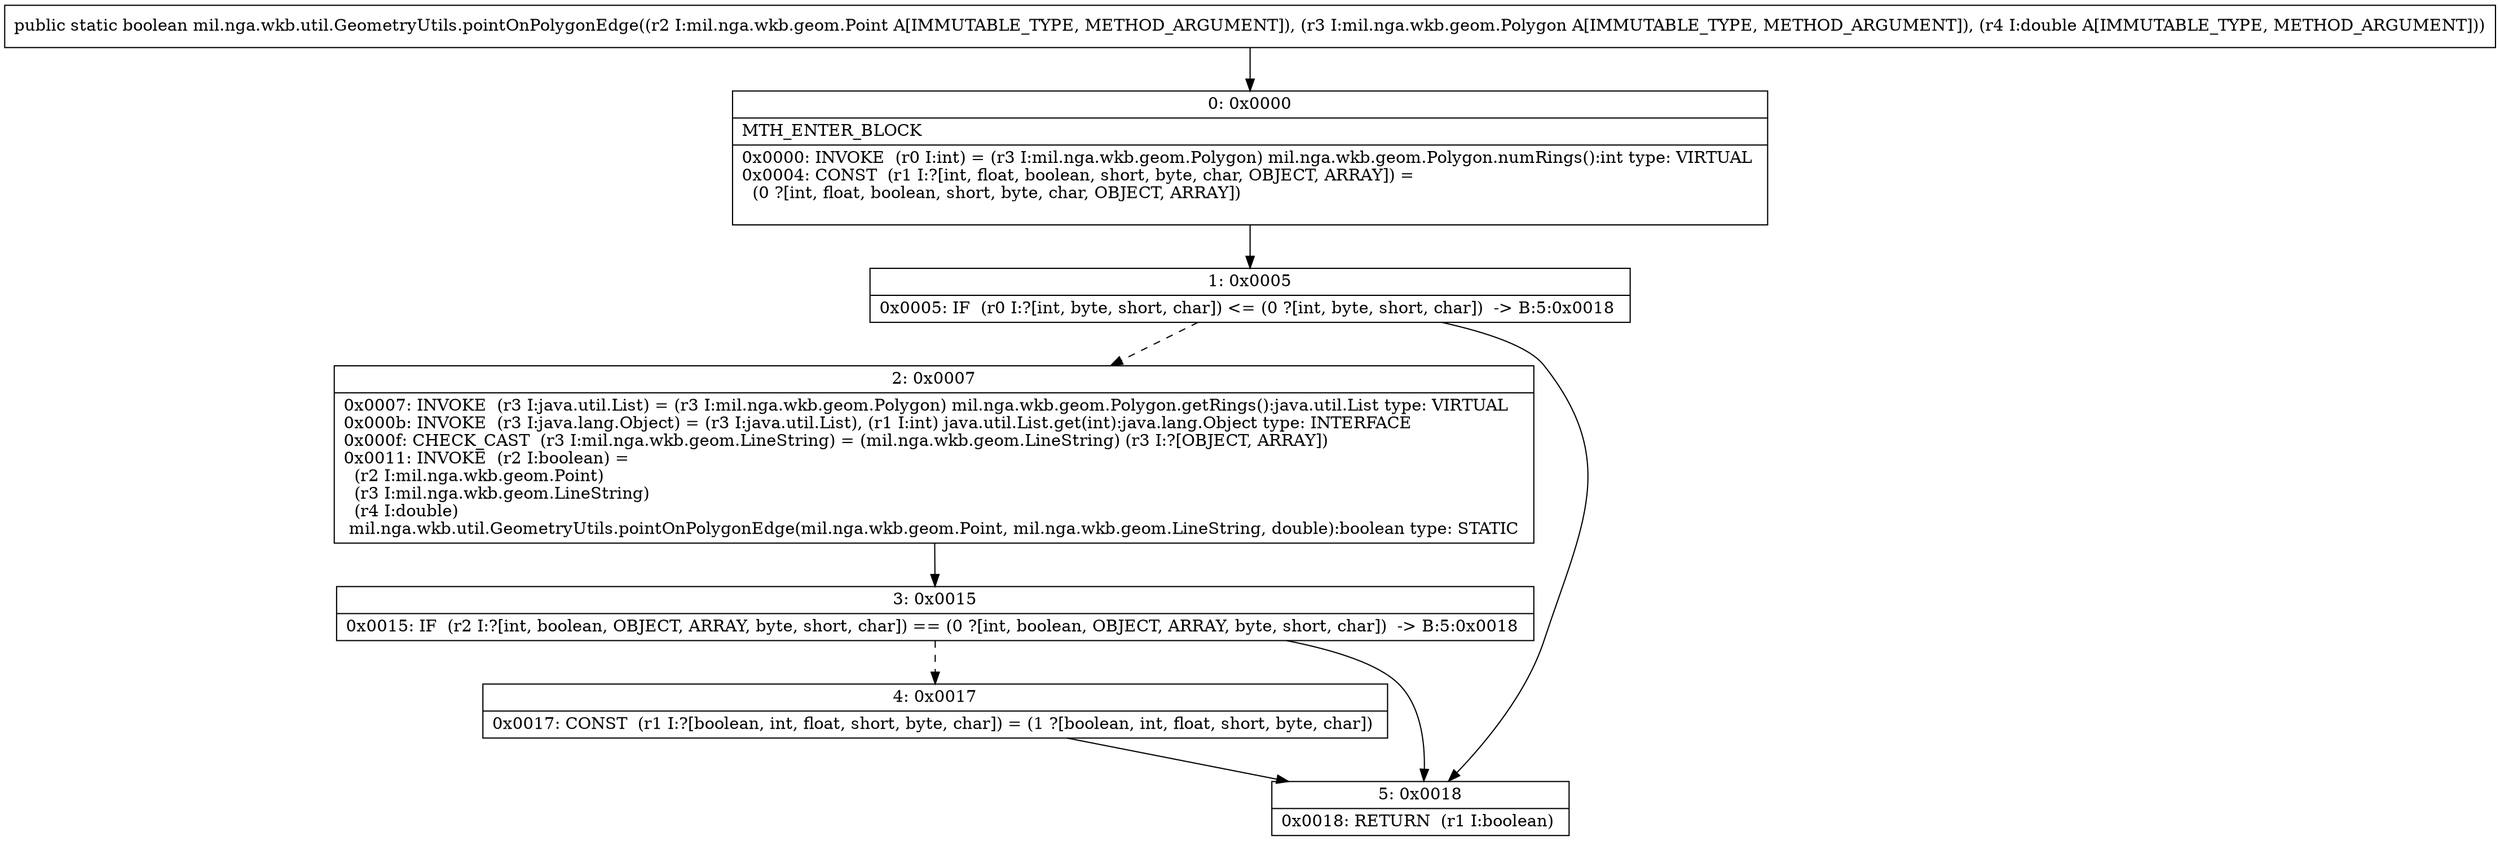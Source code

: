 digraph "CFG formil.nga.wkb.util.GeometryUtils.pointOnPolygonEdge(Lmil\/nga\/wkb\/geom\/Point;Lmil\/nga\/wkb\/geom\/Polygon;D)Z" {
Node_0 [shape=record,label="{0\:\ 0x0000|MTH_ENTER_BLOCK\l|0x0000: INVOKE  (r0 I:int) = (r3 I:mil.nga.wkb.geom.Polygon) mil.nga.wkb.geom.Polygon.numRings():int type: VIRTUAL \l0x0004: CONST  (r1 I:?[int, float, boolean, short, byte, char, OBJECT, ARRAY]) = \l  (0 ?[int, float, boolean, short, byte, char, OBJECT, ARRAY])\l \l}"];
Node_1 [shape=record,label="{1\:\ 0x0005|0x0005: IF  (r0 I:?[int, byte, short, char]) \<= (0 ?[int, byte, short, char])  \-\> B:5:0x0018 \l}"];
Node_2 [shape=record,label="{2\:\ 0x0007|0x0007: INVOKE  (r3 I:java.util.List) = (r3 I:mil.nga.wkb.geom.Polygon) mil.nga.wkb.geom.Polygon.getRings():java.util.List type: VIRTUAL \l0x000b: INVOKE  (r3 I:java.lang.Object) = (r3 I:java.util.List), (r1 I:int) java.util.List.get(int):java.lang.Object type: INTERFACE \l0x000f: CHECK_CAST  (r3 I:mil.nga.wkb.geom.LineString) = (mil.nga.wkb.geom.LineString) (r3 I:?[OBJECT, ARRAY]) \l0x0011: INVOKE  (r2 I:boolean) = \l  (r2 I:mil.nga.wkb.geom.Point)\l  (r3 I:mil.nga.wkb.geom.LineString)\l  (r4 I:double)\l mil.nga.wkb.util.GeometryUtils.pointOnPolygonEdge(mil.nga.wkb.geom.Point, mil.nga.wkb.geom.LineString, double):boolean type: STATIC \l}"];
Node_3 [shape=record,label="{3\:\ 0x0015|0x0015: IF  (r2 I:?[int, boolean, OBJECT, ARRAY, byte, short, char]) == (0 ?[int, boolean, OBJECT, ARRAY, byte, short, char])  \-\> B:5:0x0018 \l}"];
Node_4 [shape=record,label="{4\:\ 0x0017|0x0017: CONST  (r1 I:?[boolean, int, float, short, byte, char]) = (1 ?[boolean, int, float, short, byte, char]) \l}"];
Node_5 [shape=record,label="{5\:\ 0x0018|0x0018: RETURN  (r1 I:boolean) \l}"];
MethodNode[shape=record,label="{public static boolean mil.nga.wkb.util.GeometryUtils.pointOnPolygonEdge((r2 I:mil.nga.wkb.geom.Point A[IMMUTABLE_TYPE, METHOD_ARGUMENT]), (r3 I:mil.nga.wkb.geom.Polygon A[IMMUTABLE_TYPE, METHOD_ARGUMENT]), (r4 I:double A[IMMUTABLE_TYPE, METHOD_ARGUMENT])) }"];
MethodNode -> Node_0;
Node_0 -> Node_1;
Node_1 -> Node_2[style=dashed];
Node_1 -> Node_5;
Node_2 -> Node_3;
Node_3 -> Node_4[style=dashed];
Node_3 -> Node_5;
Node_4 -> Node_5;
}

